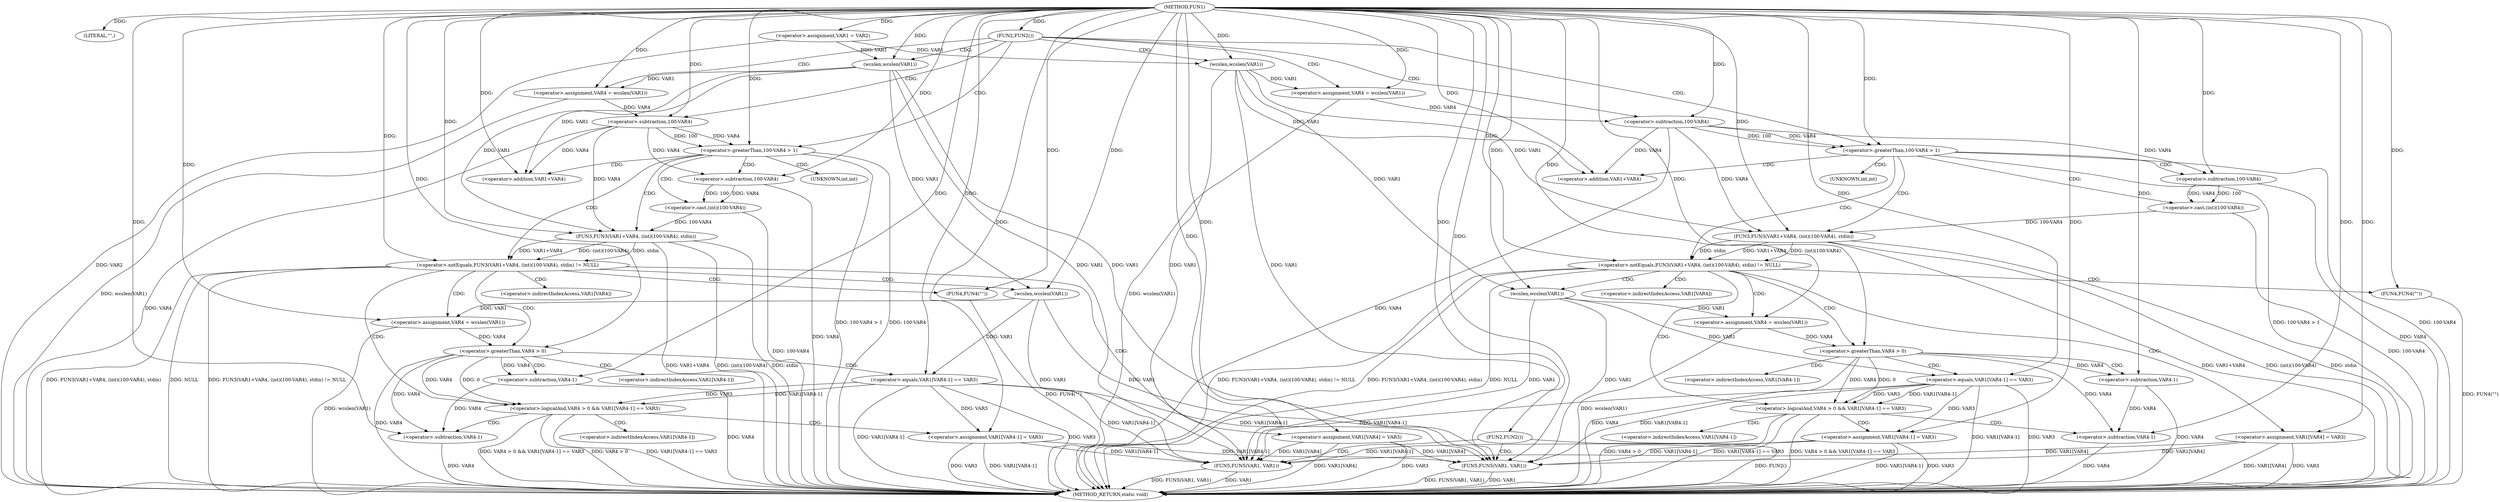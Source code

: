 digraph FUN1 {  
"1000100" [label = "(METHOD,FUN1)" ]
"1000243" [label = "(METHOD_RETURN,static void)" ]
"1000103" [label = "(LITERAL,\"\",)" ]
"1000104" [label = "(<operator>.assignment,VAR1 = VAR2)" ]
"1000108" [label = "(FUN2,FUN2())" ]
"1000112" [label = "(<operator>.assignment,VAR4 = wcslen(VAR1))" ]
"1000114" [label = "(wcslen,wcslen(VAR1))" ]
"1000117" [label = "(<operator>.greaterThan,100-VAR4 > 1)" ]
"1000118" [label = "(<operator>.subtraction,100-VAR4)" ]
"1000124" [label = "(<operator>.notEquals,FUN3(VAR1+VAR4, (int)(100-VAR4), stdin) != NULL)" ]
"1000125" [label = "(FUN3,FUN3(VAR1+VAR4, (int)(100-VAR4), stdin))" ]
"1000126" [label = "(<operator>.addition,VAR1+VAR4)" ]
"1000129" [label = "(<operator>.cast,(int)(100-VAR4))" ]
"1000131" [label = "(<operator>.subtraction,100-VAR4)" ]
"1000137" [label = "(<operator>.assignment,VAR4 = wcslen(VAR1))" ]
"1000139" [label = "(wcslen,wcslen(VAR1))" ]
"1000142" [label = "(<operator>.logicalAnd,VAR4 > 0 && VAR1[VAR4-1] == VAR3)" ]
"1000143" [label = "(<operator>.greaterThan,VAR4 > 0)" ]
"1000146" [label = "(<operator>.equals,VAR1[VAR4-1] == VAR3)" ]
"1000149" [label = "(<operator>.subtraction,VAR4-1)" ]
"1000154" [label = "(<operator>.assignment,VAR1[VAR4-1] = VAR3)" ]
"1000157" [label = "(<operator>.subtraction,VAR4-1)" ]
"1000163" [label = "(FUN4,FUN4(\"\"))" ]
"1000165" [label = "(<operator>.assignment,VAR1[VAR4] = VAR3)" ]
"1000174" [label = "(<operator>.assignment,VAR4 = wcslen(VAR1))" ]
"1000176" [label = "(wcslen,wcslen(VAR1))" ]
"1000179" [label = "(<operator>.greaterThan,100-VAR4 > 1)" ]
"1000180" [label = "(<operator>.subtraction,100-VAR4)" ]
"1000186" [label = "(<operator>.notEquals,FUN3(VAR1+VAR4, (int)(100-VAR4), stdin) != NULL)" ]
"1000187" [label = "(FUN3,FUN3(VAR1+VAR4, (int)(100-VAR4), stdin))" ]
"1000188" [label = "(<operator>.addition,VAR1+VAR4)" ]
"1000191" [label = "(<operator>.cast,(int)(100-VAR4))" ]
"1000193" [label = "(<operator>.subtraction,100-VAR4)" ]
"1000199" [label = "(<operator>.assignment,VAR4 = wcslen(VAR1))" ]
"1000201" [label = "(wcslen,wcslen(VAR1))" ]
"1000204" [label = "(<operator>.logicalAnd,VAR4 > 0 && VAR1[VAR4-1] == VAR3)" ]
"1000205" [label = "(<operator>.greaterThan,VAR4 > 0)" ]
"1000208" [label = "(<operator>.equals,VAR1[VAR4-1] == VAR3)" ]
"1000211" [label = "(<operator>.subtraction,VAR4-1)" ]
"1000216" [label = "(<operator>.assignment,VAR1[VAR4-1] = VAR3)" ]
"1000219" [label = "(<operator>.subtraction,VAR4-1)" ]
"1000225" [label = "(FUN4,FUN4(\"\"))" ]
"1000227" [label = "(<operator>.assignment,VAR1[VAR4] = VAR3)" ]
"1000233" [label = "(FUN2,FUN2())" ]
"1000235" [label = "(FUN5,FUN5(VAR1, VAR1))" ]
"1000240" [label = "(FUN5,FUN5(VAR1, VAR1))" ]
"1000130" [label = "(UNKNOWN,int,int)" ]
"1000147" [label = "(<operator>.indirectIndexAccess,VAR1[VAR4-1])" ]
"1000155" [label = "(<operator>.indirectIndexAccess,VAR1[VAR4-1])" ]
"1000166" [label = "(<operator>.indirectIndexAccess,VAR1[VAR4])" ]
"1000192" [label = "(UNKNOWN,int,int)" ]
"1000209" [label = "(<operator>.indirectIndexAccess,VAR1[VAR4-1])" ]
"1000217" [label = "(<operator>.indirectIndexAccess,VAR1[VAR4-1])" ]
"1000228" [label = "(<operator>.indirectIndexAccess,VAR1[VAR4])" ]
  "1000149" -> "1000243"  [ label = "DDG: VAR4"] 
  "1000204" -> "1000243"  [ label = "DDG: VAR4 > 0"] 
  "1000146" -> "1000243"  [ label = "DDG: VAR1[VAR4-1]"] 
  "1000180" -> "1000243"  [ label = "DDG: VAR4"] 
  "1000187" -> "1000243"  [ label = "DDG: VAR1+VAR4"] 
  "1000117" -> "1000243"  [ label = "DDG: 100-VAR4 > 1"] 
  "1000186" -> "1000243"  [ label = "DDG: FUN3(VAR1+VAR4, (int)(100-VAR4), stdin) != NULL"] 
  "1000125" -> "1000243"  [ label = "DDG: VAR1+VAR4"] 
  "1000186" -> "1000243"  [ label = "DDG: FUN3(VAR1+VAR4, (int)(100-VAR4), stdin)"] 
  "1000142" -> "1000243"  [ label = "DDG: VAR4 > 0 && VAR1[VAR4-1] == VAR3"] 
  "1000225" -> "1000243"  [ label = "DDG: FUN4(\"\")"] 
  "1000124" -> "1000243"  [ label = "DDG: FUN3(VAR1+VAR4, (int)(100-VAR4), stdin)"] 
  "1000199" -> "1000243"  [ label = "DDG: wcslen(VAR1)"] 
  "1000235" -> "1000243"  [ label = "DDG: VAR1"] 
  "1000208" -> "1000243"  [ label = "DDG: VAR1[VAR4-1]"] 
  "1000233" -> "1000243"  [ label = "DDG: FUN2()"] 
  "1000165" -> "1000243"  [ label = "DDG: VAR3"] 
  "1000235" -> "1000243"  [ label = "DDG: FUN5(VAR1, VAR1)"] 
  "1000179" -> "1000243"  [ label = "DDG: 100-VAR4 > 1"] 
  "1000240" -> "1000243"  [ label = "DDG: FUN5(VAR1, VAR1)"] 
  "1000216" -> "1000243"  [ label = "DDG: VAR1[VAR4-1]"] 
  "1000112" -> "1000243"  [ label = "DDG: wcslen(VAR1)"] 
  "1000154" -> "1000243"  [ label = "DDG: VAR3"] 
  "1000227" -> "1000243"  [ label = "DDG: VAR1[VAR4]"] 
  "1000208" -> "1000243"  [ label = "DDG: VAR3"] 
  "1000205" -> "1000243"  [ label = "DDG: VAR4"] 
  "1000137" -> "1000243"  [ label = "DDG: wcslen(VAR1)"] 
  "1000165" -> "1000243"  [ label = "DDG: VAR1[VAR4]"] 
  "1000193" -> "1000243"  [ label = "DDG: VAR4"] 
  "1000146" -> "1000243"  [ label = "DDG: VAR3"] 
  "1000125" -> "1000243"  [ label = "DDG: (int)(100-VAR4)"] 
  "1000154" -> "1000243"  [ label = "DDG: VAR1[VAR4-1]"] 
  "1000157" -> "1000243"  [ label = "DDG: VAR4"] 
  "1000143" -> "1000243"  [ label = "DDG: VAR4"] 
  "1000125" -> "1000243"  [ label = "DDG: stdin"] 
  "1000187" -> "1000243"  [ label = "DDG: (int)(100-VAR4)"] 
  "1000179" -> "1000243"  [ label = "DDG: 100-VAR4"] 
  "1000216" -> "1000243"  [ label = "DDG: VAR3"] 
  "1000204" -> "1000243"  [ label = "DDG: VAR1[VAR4-1] == VAR3"] 
  "1000174" -> "1000243"  [ label = "DDG: wcslen(VAR1)"] 
  "1000117" -> "1000243"  [ label = "DDG: 100-VAR4"] 
  "1000227" -> "1000243"  [ label = "DDG: VAR3"] 
  "1000131" -> "1000243"  [ label = "DDG: VAR4"] 
  "1000211" -> "1000243"  [ label = "DDG: VAR4"] 
  "1000186" -> "1000243"  [ label = "DDG: NULL"] 
  "1000124" -> "1000243"  [ label = "DDG: NULL"] 
  "1000191" -> "1000243"  [ label = "DDG: 100-VAR4"] 
  "1000118" -> "1000243"  [ label = "DDG: VAR4"] 
  "1000142" -> "1000243"  [ label = "DDG: VAR4 > 0"] 
  "1000240" -> "1000243"  [ label = "DDG: VAR1"] 
  "1000219" -> "1000243"  [ label = "DDG: VAR4"] 
  "1000163" -> "1000243"  [ label = "DDG: FUN4(\"\")"] 
  "1000187" -> "1000243"  [ label = "DDG: stdin"] 
  "1000142" -> "1000243"  [ label = "DDG: VAR1[VAR4-1] == VAR3"] 
  "1000104" -> "1000243"  [ label = "DDG: VAR2"] 
  "1000129" -> "1000243"  [ label = "DDG: 100-VAR4"] 
  "1000124" -> "1000243"  [ label = "DDG: FUN3(VAR1+VAR4, (int)(100-VAR4), stdin) != NULL"] 
  "1000204" -> "1000243"  [ label = "DDG: VAR4 > 0 && VAR1[VAR4-1] == VAR3"] 
  "1000100" -> "1000103"  [ label = "DDG: "] 
  "1000100" -> "1000104"  [ label = "DDG: "] 
  "1000100" -> "1000108"  [ label = "DDG: "] 
  "1000114" -> "1000112"  [ label = "DDG: VAR1"] 
  "1000100" -> "1000112"  [ label = "DDG: "] 
  "1000104" -> "1000114"  [ label = "DDG: VAR1"] 
  "1000100" -> "1000114"  [ label = "DDG: "] 
  "1000118" -> "1000117"  [ label = "DDG: 100"] 
  "1000118" -> "1000117"  [ label = "DDG: VAR4"] 
  "1000100" -> "1000118"  [ label = "DDG: "] 
  "1000112" -> "1000118"  [ label = "DDG: VAR4"] 
  "1000100" -> "1000117"  [ label = "DDG: "] 
  "1000125" -> "1000124"  [ label = "DDG: VAR1+VAR4"] 
  "1000125" -> "1000124"  [ label = "DDG: (int)(100-VAR4)"] 
  "1000125" -> "1000124"  [ label = "DDG: stdin"] 
  "1000114" -> "1000125"  [ label = "DDG: VAR1"] 
  "1000100" -> "1000125"  [ label = "DDG: "] 
  "1000118" -> "1000125"  [ label = "DDG: VAR4"] 
  "1000114" -> "1000126"  [ label = "DDG: VAR1"] 
  "1000100" -> "1000126"  [ label = "DDG: "] 
  "1000118" -> "1000126"  [ label = "DDG: VAR4"] 
  "1000129" -> "1000125"  [ label = "DDG: 100-VAR4"] 
  "1000131" -> "1000129"  [ label = "DDG: 100"] 
  "1000131" -> "1000129"  [ label = "DDG: VAR4"] 
  "1000100" -> "1000131"  [ label = "DDG: "] 
  "1000118" -> "1000131"  [ label = "DDG: VAR4"] 
  "1000100" -> "1000124"  [ label = "DDG: "] 
  "1000139" -> "1000137"  [ label = "DDG: VAR1"] 
  "1000100" -> "1000137"  [ label = "DDG: "] 
  "1000100" -> "1000139"  [ label = "DDG: "] 
  "1000114" -> "1000139"  [ label = "DDG: VAR1"] 
  "1000143" -> "1000142"  [ label = "DDG: VAR4"] 
  "1000143" -> "1000142"  [ label = "DDG: 0"] 
  "1000137" -> "1000143"  [ label = "DDG: VAR4"] 
  "1000100" -> "1000143"  [ label = "DDG: "] 
  "1000146" -> "1000142"  [ label = "DDG: VAR1[VAR4-1]"] 
  "1000146" -> "1000142"  [ label = "DDG: VAR3"] 
  "1000139" -> "1000146"  [ label = "DDG: VAR1"] 
  "1000143" -> "1000149"  [ label = "DDG: VAR4"] 
  "1000100" -> "1000149"  [ label = "DDG: "] 
  "1000100" -> "1000146"  [ label = "DDG: "] 
  "1000146" -> "1000154"  [ label = "DDG: VAR3"] 
  "1000100" -> "1000154"  [ label = "DDG: "] 
  "1000143" -> "1000157"  [ label = "DDG: VAR4"] 
  "1000149" -> "1000157"  [ label = "DDG: VAR4"] 
  "1000100" -> "1000157"  [ label = "DDG: "] 
  "1000100" -> "1000163"  [ label = "DDG: "] 
  "1000100" -> "1000165"  [ label = "DDG: "] 
  "1000176" -> "1000174"  [ label = "DDG: VAR1"] 
  "1000100" -> "1000174"  [ label = "DDG: "] 
  "1000104" -> "1000176"  [ label = "DDG: VAR1"] 
  "1000100" -> "1000176"  [ label = "DDG: "] 
  "1000180" -> "1000179"  [ label = "DDG: 100"] 
  "1000180" -> "1000179"  [ label = "DDG: VAR4"] 
  "1000100" -> "1000180"  [ label = "DDG: "] 
  "1000174" -> "1000180"  [ label = "DDG: VAR4"] 
  "1000100" -> "1000179"  [ label = "DDG: "] 
  "1000187" -> "1000186"  [ label = "DDG: VAR1+VAR4"] 
  "1000187" -> "1000186"  [ label = "DDG: (int)(100-VAR4)"] 
  "1000187" -> "1000186"  [ label = "DDG: stdin"] 
  "1000176" -> "1000187"  [ label = "DDG: VAR1"] 
  "1000100" -> "1000187"  [ label = "DDG: "] 
  "1000180" -> "1000187"  [ label = "DDG: VAR4"] 
  "1000176" -> "1000188"  [ label = "DDG: VAR1"] 
  "1000100" -> "1000188"  [ label = "DDG: "] 
  "1000180" -> "1000188"  [ label = "DDG: VAR4"] 
  "1000191" -> "1000187"  [ label = "DDG: 100-VAR4"] 
  "1000193" -> "1000191"  [ label = "DDG: 100"] 
  "1000193" -> "1000191"  [ label = "DDG: VAR4"] 
  "1000100" -> "1000193"  [ label = "DDG: "] 
  "1000180" -> "1000193"  [ label = "DDG: VAR4"] 
  "1000100" -> "1000186"  [ label = "DDG: "] 
  "1000201" -> "1000199"  [ label = "DDG: VAR1"] 
  "1000100" -> "1000199"  [ label = "DDG: "] 
  "1000100" -> "1000201"  [ label = "DDG: "] 
  "1000176" -> "1000201"  [ label = "DDG: VAR1"] 
  "1000205" -> "1000204"  [ label = "DDG: VAR4"] 
  "1000205" -> "1000204"  [ label = "DDG: 0"] 
  "1000199" -> "1000205"  [ label = "DDG: VAR4"] 
  "1000100" -> "1000205"  [ label = "DDG: "] 
  "1000208" -> "1000204"  [ label = "DDG: VAR1[VAR4-1]"] 
  "1000208" -> "1000204"  [ label = "DDG: VAR3"] 
  "1000201" -> "1000208"  [ label = "DDG: VAR1"] 
  "1000205" -> "1000211"  [ label = "DDG: VAR4"] 
  "1000100" -> "1000211"  [ label = "DDG: "] 
  "1000100" -> "1000208"  [ label = "DDG: "] 
  "1000208" -> "1000216"  [ label = "DDG: VAR3"] 
  "1000100" -> "1000216"  [ label = "DDG: "] 
  "1000205" -> "1000219"  [ label = "DDG: VAR4"] 
  "1000211" -> "1000219"  [ label = "DDG: VAR4"] 
  "1000100" -> "1000219"  [ label = "DDG: "] 
  "1000100" -> "1000225"  [ label = "DDG: "] 
  "1000100" -> "1000227"  [ label = "DDG: "] 
  "1000100" -> "1000233"  [ label = "DDG: "] 
  "1000208" -> "1000235"  [ label = "DDG: VAR1[VAR4-1]"] 
  "1000154" -> "1000235"  [ label = "DDG: VAR1[VAR4-1]"] 
  "1000114" -> "1000235"  [ label = "DDG: VAR1"] 
  "1000176" -> "1000235"  [ label = "DDG: VAR1"] 
  "1000146" -> "1000235"  [ label = "DDG: VAR1[VAR4-1]"] 
  "1000201" -> "1000235"  [ label = "DDG: VAR1"] 
  "1000216" -> "1000235"  [ label = "DDG: VAR1[VAR4-1]"] 
  "1000227" -> "1000235"  [ label = "DDG: VAR1[VAR4]"] 
  "1000165" -> "1000235"  [ label = "DDG: VAR1[VAR4]"] 
  "1000139" -> "1000235"  [ label = "DDG: VAR1"] 
  "1000100" -> "1000235"  [ label = "DDG: "] 
  "1000208" -> "1000240"  [ label = "DDG: VAR1[VAR4-1]"] 
  "1000154" -> "1000240"  [ label = "DDG: VAR1[VAR4-1]"] 
  "1000114" -> "1000240"  [ label = "DDG: VAR1"] 
  "1000176" -> "1000240"  [ label = "DDG: VAR1"] 
  "1000146" -> "1000240"  [ label = "DDG: VAR1[VAR4-1]"] 
  "1000201" -> "1000240"  [ label = "DDG: VAR1"] 
  "1000216" -> "1000240"  [ label = "DDG: VAR1[VAR4-1]"] 
  "1000227" -> "1000240"  [ label = "DDG: VAR1[VAR4]"] 
  "1000165" -> "1000240"  [ label = "DDG: VAR1[VAR4]"] 
  "1000139" -> "1000240"  [ label = "DDG: VAR1"] 
  "1000100" -> "1000240"  [ label = "DDG: "] 
  "1000108" -> "1000117"  [ label = "CDG: "] 
  "1000108" -> "1000174"  [ label = "CDG: "] 
  "1000108" -> "1000180"  [ label = "CDG: "] 
  "1000108" -> "1000114"  [ label = "CDG: "] 
  "1000108" -> "1000112"  [ label = "CDG: "] 
  "1000108" -> "1000179"  [ label = "CDG: "] 
  "1000108" -> "1000176"  [ label = "CDG: "] 
  "1000108" -> "1000118"  [ label = "CDG: "] 
  "1000117" -> "1000125"  [ label = "CDG: "] 
  "1000117" -> "1000126"  [ label = "CDG: "] 
  "1000117" -> "1000130"  [ label = "CDG: "] 
  "1000117" -> "1000131"  [ label = "CDG: "] 
  "1000117" -> "1000129"  [ label = "CDG: "] 
  "1000117" -> "1000124"  [ label = "CDG: "] 
  "1000124" -> "1000142"  [ label = "CDG: "] 
  "1000124" -> "1000166"  [ label = "CDG: "] 
  "1000124" -> "1000139"  [ label = "CDG: "] 
  "1000124" -> "1000165"  [ label = "CDG: "] 
  "1000124" -> "1000163"  [ label = "CDG: "] 
  "1000124" -> "1000143"  [ label = "CDG: "] 
  "1000124" -> "1000137"  [ label = "CDG: "] 
  "1000142" -> "1000157"  [ label = "CDG: "] 
  "1000142" -> "1000154"  [ label = "CDG: "] 
  "1000142" -> "1000155"  [ label = "CDG: "] 
  "1000143" -> "1000149"  [ label = "CDG: "] 
  "1000143" -> "1000146"  [ label = "CDG: "] 
  "1000143" -> "1000147"  [ label = "CDG: "] 
  "1000179" -> "1000191"  [ label = "CDG: "] 
  "1000179" -> "1000188"  [ label = "CDG: "] 
  "1000179" -> "1000192"  [ label = "CDG: "] 
  "1000179" -> "1000187"  [ label = "CDG: "] 
  "1000179" -> "1000186"  [ label = "CDG: "] 
  "1000179" -> "1000193"  [ label = "CDG: "] 
  "1000186" -> "1000199"  [ label = "CDG: "] 
  "1000186" -> "1000227"  [ label = "CDG: "] 
  "1000186" -> "1000204"  [ label = "CDG: "] 
  "1000186" -> "1000201"  [ label = "CDG: "] 
  "1000186" -> "1000225"  [ label = "CDG: "] 
  "1000186" -> "1000205"  [ label = "CDG: "] 
  "1000186" -> "1000228"  [ label = "CDG: "] 
  "1000204" -> "1000216"  [ label = "CDG: "] 
  "1000204" -> "1000219"  [ label = "CDG: "] 
  "1000204" -> "1000217"  [ label = "CDG: "] 
  "1000205" -> "1000211"  [ label = "CDG: "] 
  "1000205" -> "1000208"  [ label = "CDG: "] 
  "1000205" -> "1000209"  [ label = "CDG: "] 
  "1000233" -> "1000235"  [ label = "CDG: "] 
  "1000233" -> "1000240"  [ label = "CDG: "] 
}
